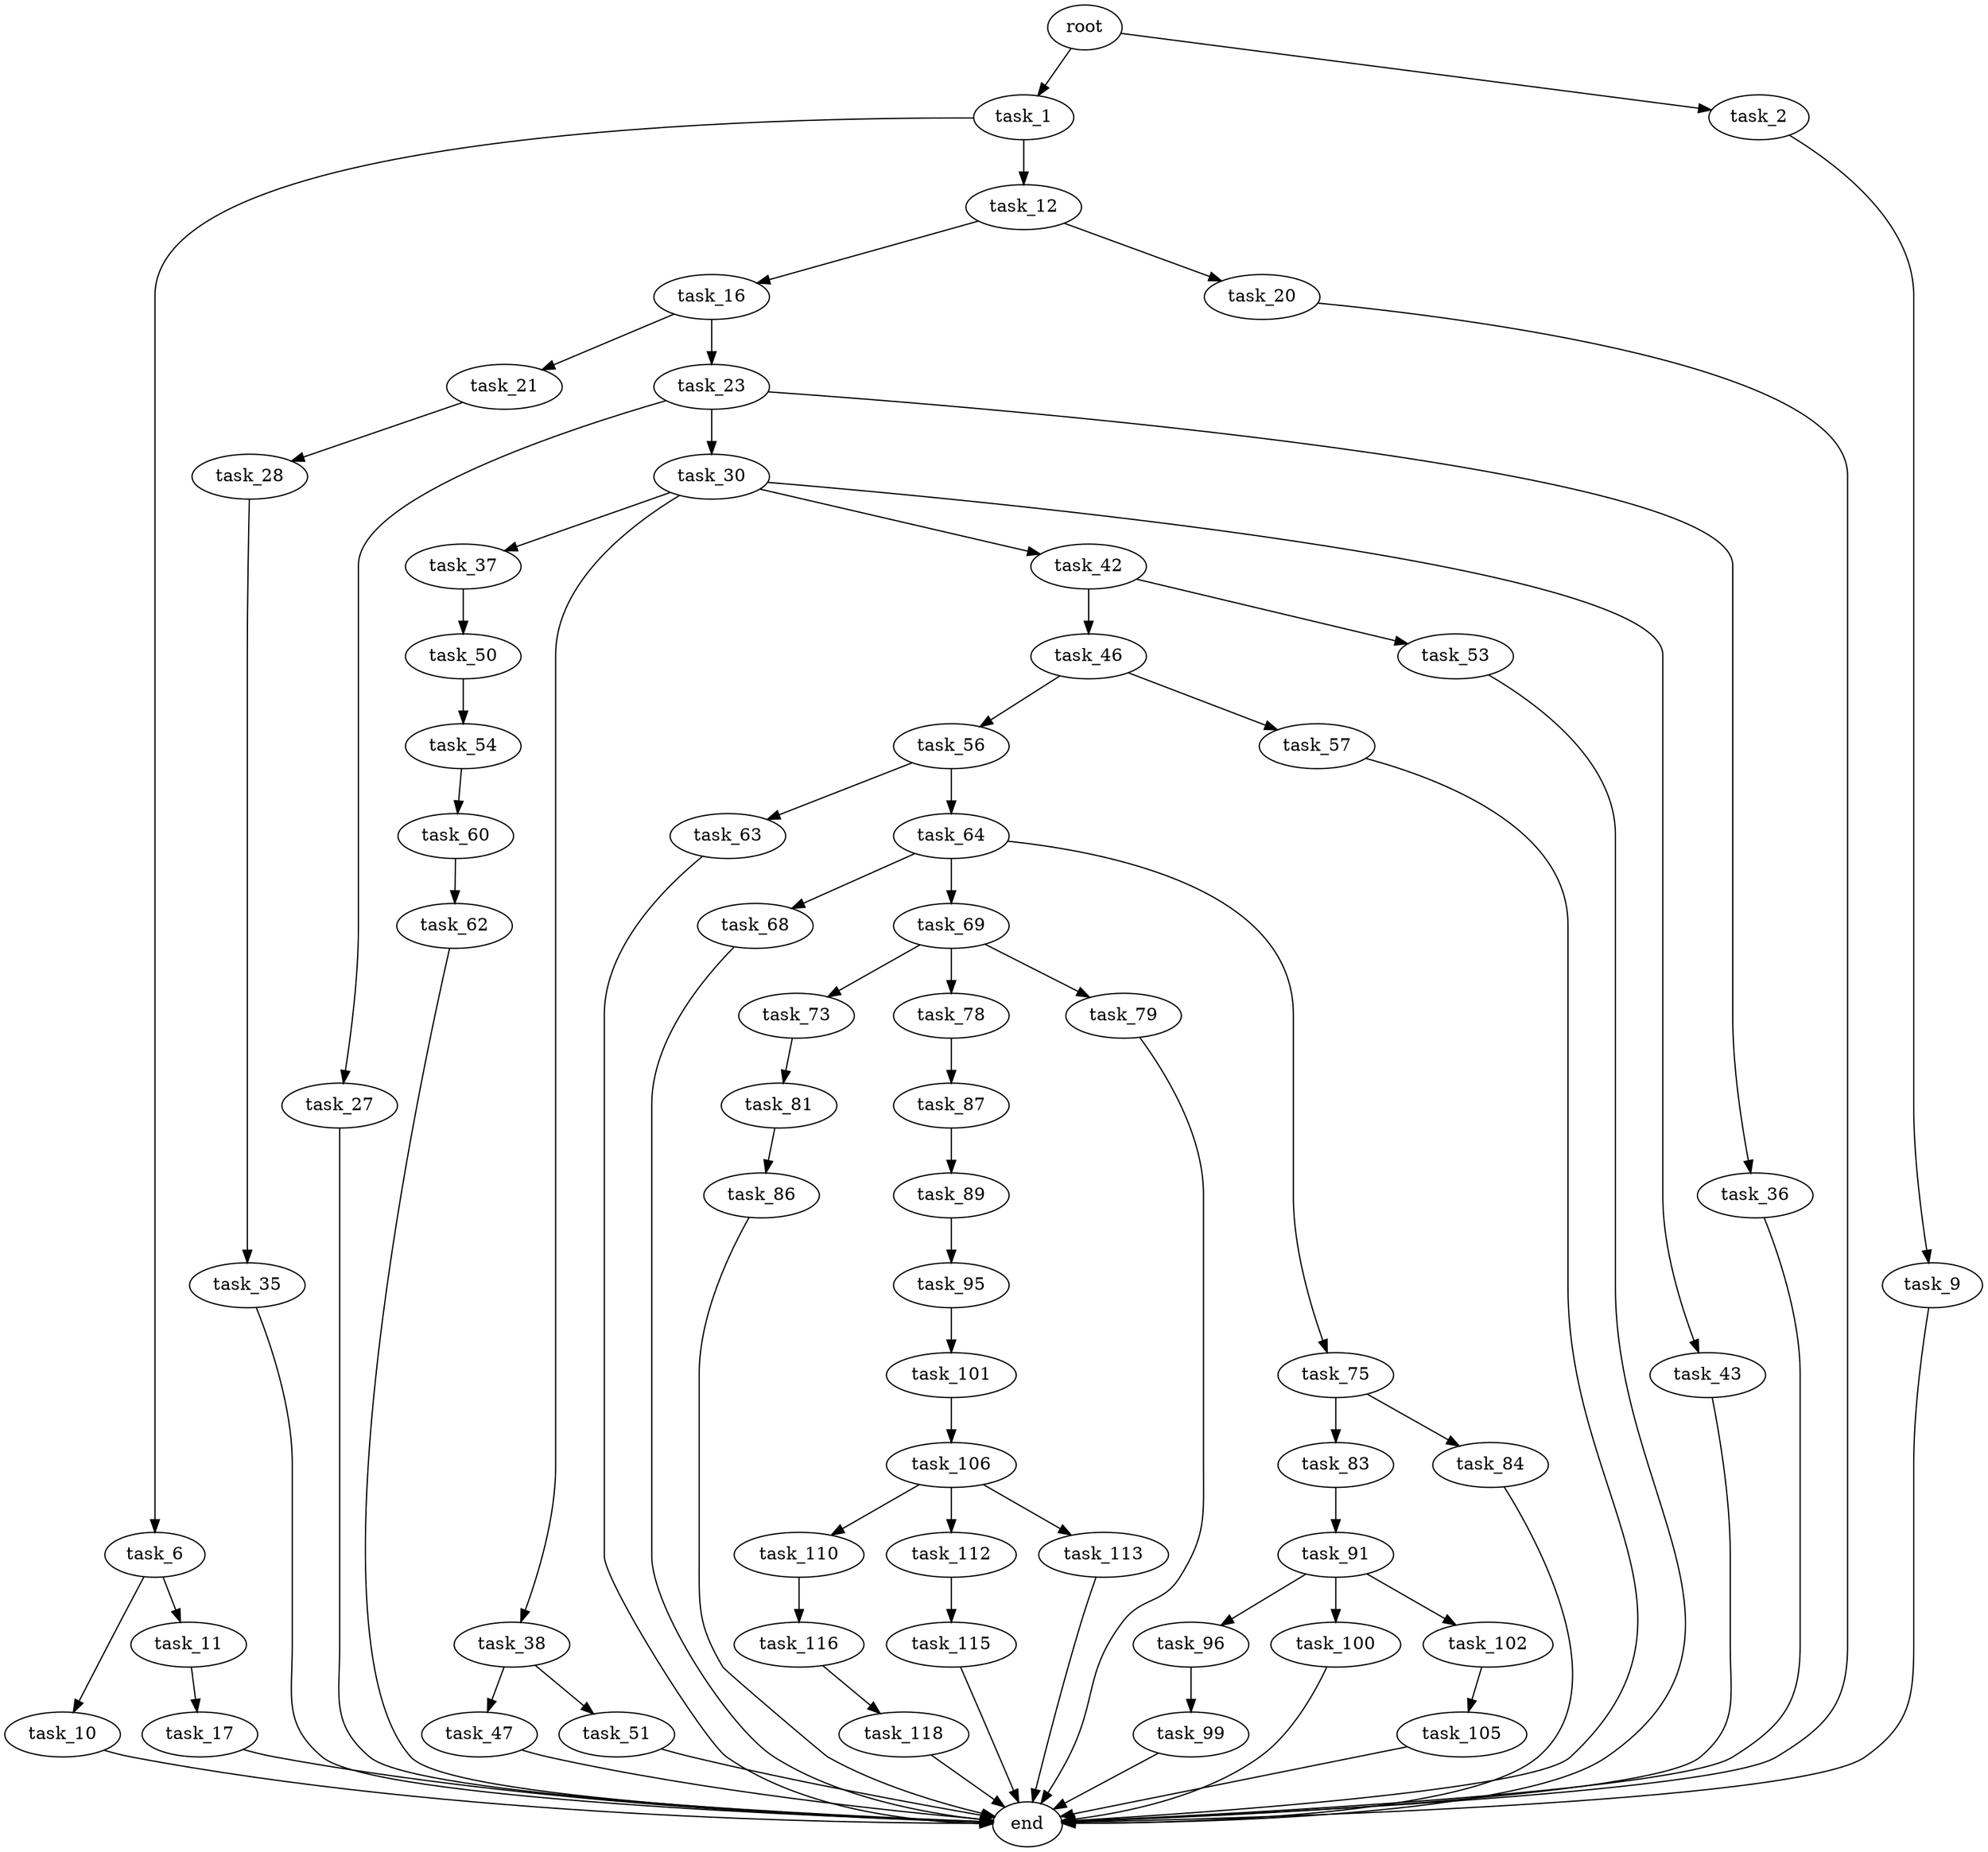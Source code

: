 digraph G {
  root [size="0.000000"];
  task_1 [size="29979840512.000000"];
  task_2 [size="35746123303.000000"];
  task_6 [size="28991029248.000000"];
  task_9 [size="91085203935.000000"];
  task_10 [size="218896883741.000000"];
  task_11 [size="543039704610.000000"];
  task_12 [size="109059121823.000000"];
  task_16 [size="10683051461.000000"];
  task_17 [size="136415592952.000000"];
  task_20 [size="897108658602.000000"];
  task_21 [size="634765958410.000000"];
  task_23 [size="192975800648.000000"];
  task_27 [size="196233614328.000000"];
  task_28 [size="46540033930.000000"];
  task_30 [size="1118405141.000000"];
  task_35 [size="1208515571.000000"];
  task_36 [size="1073741824000.000000"];
  task_37 [size="16776481420.000000"];
  task_38 [size="609149711696.000000"];
  task_42 [size="455048743437.000000"];
  task_43 [size="153478580457.000000"];
  task_46 [size="43251484187.000000"];
  task_47 [size="919660701549.000000"];
  task_50 [size="2939431065.000000"];
  task_51 [size="83876025868.000000"];
  task_53 [size="333461530772.000000"];
  task_54 [size="74103888933.000000"];
  task_56 [size="10718933250.000000"];
  task_57 [size="3158169335.000000"];
  task_60 [size="23083111591.000000"];
  task_62 [size="16977755406.000000"];
  task_63 [size="171113593816.000000"];
  task_64 [size="134217728000.000000"];
  task_68 [size="25932132492.000000"];
  task_69 [size="784747833527.000000"];
  task_73 [size="26026571003.000000"];
  task_75 [size="782757789696.000000"];
  task_78 [size="782757789696.000000"];
  task_79 [size="33462193465.000000"];
  task_81 [size="3548330724.000000"];
  task_83 [size="5600780977.000000"];
  task_84 [size="782757789696.000000"];
  task_86 [size="36207636685.000000"];
  task_87 [size="10272246598.000000"];
  task_89 [size="4219664283.000000"];
  task_91 [size="1073741824000.000000"];
  task_95 [size="8589934592.000000"];
  task_96 [size="675579545460.000000"];
  task_99 [size="28991029248.000000"];
  task_100 [size="16624439262.000000"];
  task_101 [size="1073741824000.000000"];
  task_102 [size="17626898216.000000"];
  task_105 [size="368293445632.000000"];
  task_106 [size="4381832078.000000"];
  task_110 [size="810981561498.000000"];
  task_112 [size="27486913378.000000"];
  task_113 [size="134217728000.000000"];
  task_115 [size="56452037481.000000"];
  task_116 [size="549755813888.000000"];
  task_118 [size="782757789696.000000"];
  end [size="0.000000"];

  root -> task_1 [size="1.000000"];
  root -> task_2 [size="1.000000"];
  task_1 -> task_6 [size="679477248.000000"];
  task_1 -> task_12 [size="679477248.000000"];
  task_2 -> task_9 [size="679477248.000000"];
  task_6 -> task_10 [size="75497472.000000"];
  task_6 -> task_11 [size="75497472.000000"];
  task_9 -> end [size="1.000000"];
  task_10 -> end [size="1.000000"];
  task_11 -> task_17 [size="411041792.000000"];
  task_12 -> task_16 [size="209715200.000000"];
  task_12 -> task_20 [size="209715200.000000"];
  task_16 -> task_21 [size="838860800.000000"];
  task_16 -> task_23 [size="838860800.000000"];
  task_17 -> end [size="1.000000"];
  task_20 -> end [size="1.000000"];
  task_21 -> task_28 [size="838860800.000000"];
  task_23 -> task_27 [size="134217728.000000"];
  task_23 -> task_30 [size="134217728.000000"];
  task_23 -> task_36 [size="134217728.000000"];
  task_27 -> end [size="1.000000"];
  task_28 -> task_35 [size="75497472.000000"];
  task_30 -> task_37 [size="33554432.000000"];
  task_30 -> task_38 [size="33554432.000000"];
  task_30 -> task_42 [size="33554432.000000"];
  task_30 -> task_43 [size="33554432.000000"];
  task_35 -> end [size="1.000000"];
  task_36 -> end [size="1.000000"];
  task_37 -> task_50 [size="301989888.000000"];
  task_38 -> task_47 [size="411041792.000000"];
  task_38 -> task_51 [size="411041792.000000"];
  task_42 -> task_46 [size="411041792.000000"];
  task_42 -> task_53 [size="411041792.000000"];
  task_43 -> end [size="1.000000"];
  task_46 -> task_56 [size="838860800.000000"];
  task_46 -> task_57 [size="838860800.000000"];
  task_47 -> end [size="1.000000"];
  task_50 -> task_54 [size="209715200.000000"];
  task_51 -> end [size="1.000000"];
  task_53 -> end [size="1.000000"];
  task_54 -> task_60 [size="301989888.000000"];
  task_56 -> task_63 [size="411041792.000000"];
  task_56 -> task_64 [size="411041792.000000"];
  task_57 -> end [size="1.000000"];
  task_60 -> task_62 [size="75497472.000000"];
  task_62 -> end [size="1.000000"];
  task_63 -> end [size="1.000000"];
  task_64 -> task_68 [size="209715200.000000"];
  task_64 -> task_69 [size="209715200.000000"];
  task_64 -> task_75 [size="209715200.000000"];
  task_68 -> end [size="1.000000"];
  task_69 -> task_73 [size="536870912.000000"];
  task_69 -> task_78 [size="536870912.000000"];
  task_69 -> task_79 [size="536870912.000000"];
  task_73 -> task_81 [size="33554432.000000"];
  task_75 -> task_83 [size="679477248.000000"];
  task_75 -> task_84 [size="679477248.000000"];
  task_78 -> task_87 [size="679477248.000000"];
  task_79 -> end [size="1.000000"];
  task_81 -> task_86 [size="134217728.000000"];
  task_83 -> task_91 [size="301989888.000000"];
  task_84 -> end [size="1.000000"];
  task_86 -> end [size="1.000000"];
  task_87 -> task_89 [size="209715200.000000"];
  task_89 -> task_95 [size="134217728.000000"];
  task_91 -> task_96 [size="838860800.000000"];
  task_91 -> task_100 [size="838860800.000000"];
  task_91 -> task_102 [size="838860800.000000"];
  task_95 -> task_101 [size="33554432.000000"];
  task_96 -> task_99 [size="838860800.000000"];
  task_99 -> end [size="1.000000"];
  task_100 -> end [size="1.000000"];
  task_101 -> task_106 [size="838860800.000000"];
  task_102 -> task_105 [size="33554432.000000"];
  task_105 -> end [size="1.000000"];
  task_106 -> task_110 [size="75497472.000000"];
  task_106 -> task_112 [size="75497472.000000"];
  task_106 -> task_113 [size="75497472.000000"];
  task_110 -> task_116 [size="679477248.000000"];
  task_112 -> task_115 [size="679477248.000000"];
  task_113 -> end [size="1.000000"];
  task_115 -> end [size="1.000000"];
  task_116 -> task_118 [size="536870912.000000"];
  task_118 -> end [size="1.000000"];
}
